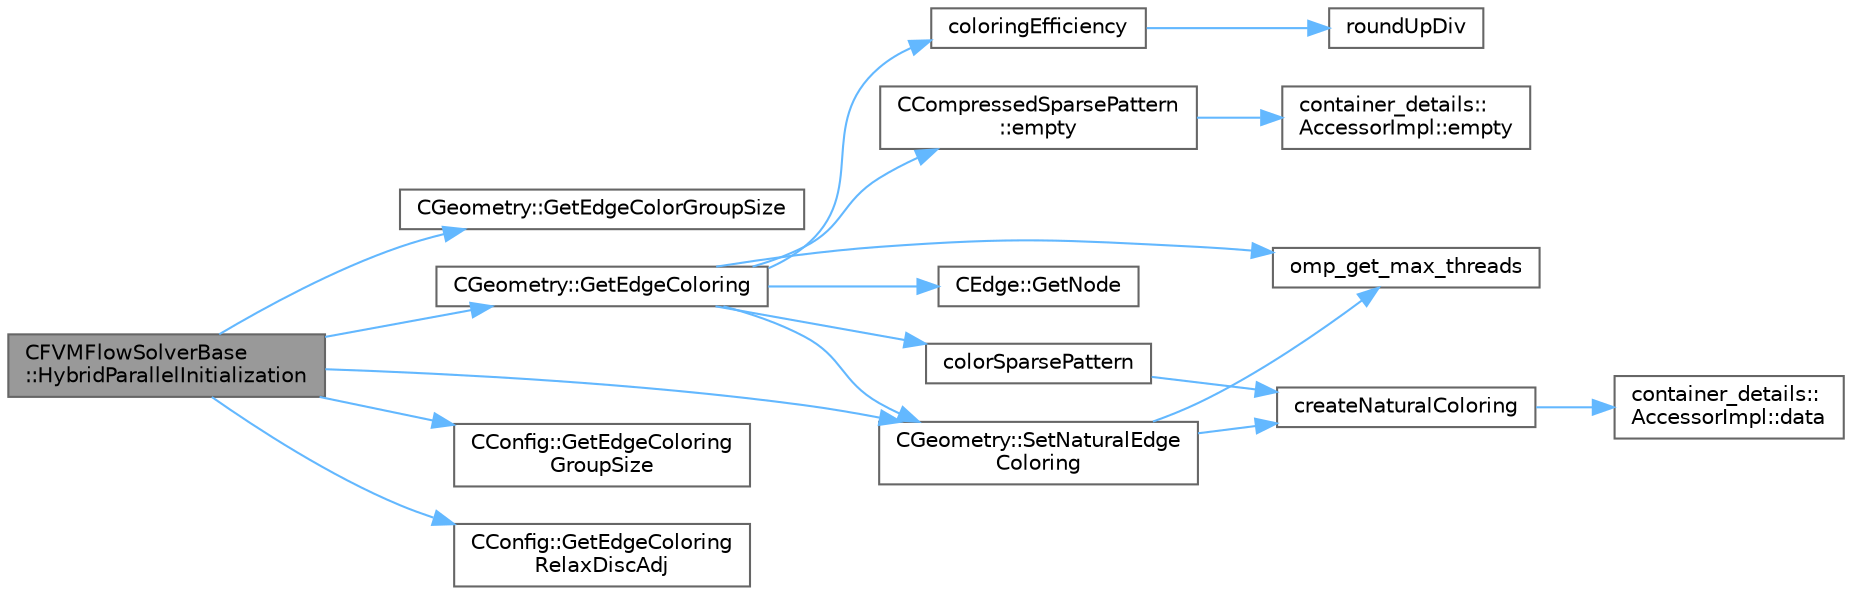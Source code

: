 digraph "CFVMFlowSolverBase::HybridParallelInitialization"
{
 // LATEX_PDF_SIZE
  bgcolor="transparent";
  edge [fontname=Helvetica,fontsize=10,labelfontname=Helvetica,labelfontsize=10];
  node [fontname=Helvetica,fontsize=10,shape=box,height=0.2,width=0.4];
  rankdir="LR";
  Node1 [id="Node000001",label="CFVMFlowSolverBase\l::HybridParallelInitialization",height=0.2,width=0.4,color="gray40", fillcolor="grey60", style="filled", fontcolor="black",tooltip="Initialize thread parallel variables."];
  Node1 -> Node2 [id="edge1_Node000001_Node000002",color="steelblue1",style="solid",tooltip=" "];
  Node2 [id="Node000002",label="CGeometry::GetEdgeColorGroupSize",height=0.2,width=0.4,color="grey40", fillcolor="white", style="filled",URL="$classCGeometry.html#a0c61a2af07ace36722db4c6c79004fdc",tooltip="Get the group size used in edge coloring."];
  Node1 -> Node3 [id="edge2_Node000001_Node000003",color="steelblue1",style="solid",tooltip=" "];
  Node3 [id="Node000003",label="CGeometry::GetEdgeColoring",height=0.2,width=0.4,color="grey40", fillcolor="white", style="filled",URL="$classCGeometry.html#a1918f1d5fd5404f35ab64407242b5d24",tooltip="Get the edge coloring."];
  Node3 -> Node4 [id="edge3_Node000003_Node000004",color="steelblue1",style="solid",tooltip=" "];
  Node4 [id="Node000004",label="coloringEfficiency",height=0.2,width=0.4,color="grey40", fillcolor="white", style="filled",URL="$group__Graph.html#gaea8c9d7c72288411a5bc2c8dc14c7086",tooltip="Computes the efficiency of a grid coloring for given number of threads and chunk size."];
  Node4 -> Node5 [id="edge4_Node000004_Node000005",color="steelblue1",style="solid",tooltip=" "];
  Node5 [id="Node000005",label="roundUpDiv",height=0.2,width=0.4,color="grey40", fillcolor="white", style="filled",URL="$omp__structure_8hpp.html#a1c00281f52b615b111a4990b2d2a5157",tooltip="Integer division rounding up."];
  Node3 -> Node6 [id="edge5_Node000003_Node000006",color="steelblue1",style="solid",tooltip=" "];
  Node6 [id="Node000006",label="colorSparsePattern",height=0.2,width=0.4,color="grey40", fillcolor="white", style="filled",URL="$group__Graph.html#ga527868d0180e46647d482ad97bba6b32",tooltip="Color contiguous groups of outer indices of a sparse pattern such that within each color,..."];
  Node6 -> Node7 [id="edge6_Node000006_Node000007",color="steelblue1",style="solid",tooltip=" "];
  Node7 [id="Node000007",label="createNaturalColoring",height=0.2,width=0.4,color="grey40", fillcolor="white", style="filled",URL="$group__Graph.html#gaa96cec8c2a59051ef7562b474f7ca0a1",tooltip="Create the natural coloring (equivalent to the normal sequential loop order) for a given number of in..."];
  Node7 -> Node8 [id="edge7_Node000007_Node000008",color="steelblue1",style="solid",tooltip=" "];
  Node8 [id="Node000008",label="container_details::\lAccessorImpl::data",height=0.2,width=0.4,color="grey40", fillcolor="white", style="filled",URL="$classcontainer__details_1_1AccessorImpl.html#a25b798e6041a085aa19399d0047b6a91",tooltip=" "];
  Node3 -> Node9 [id="edge8_Node000003_Node000009",color="steelblue1",style="solid",tooltip=" "];
  Node9 [id="Node000009",label="CCompressedSparsePattern\l::empty",height=0.2,width=0.4,color="grey40", fillcolor="white", style="filled",URL="$classCCompressedSparsePattern.html#a1e38e3a6aba12be3be4804b1c132721d",tooltip=" "];
  Node9 -> Node10 [id="edge9_Node000009_Node000010",color="steelblue1",style="solid",tooltip=" "];
  Node10 [id="Node000010",label="container_details::\lAccessorImpl::empty",height=0.2,width=0.4,color="grey40", fillcolor="white", style="filled",URL="$classcontainer__details_1_1AccessorImpl.html#a7b309031025a2ca25e938c3536494ece",tooltip=" "];
  Node3 -> Node11 [id="edge10_Node000003_Node000011",color="steelblue1",style="solid",tooltip=" "];
  Node11 [id="Node000011",label="CEdge::GetNode",height=0.2,width=0.4,color="grey40", fillcolor="white", style="filled",URL="$classCEdge.html#a5cd6f283cb2f3e4dfc037c0db6ae1055",tooltip="Get left/right node index defining the edge."];
  Node3 -> Node12 [id="edge11_Node000003_Node000012",color="steelblue1",style="solid",tooltip=" "];
  Node12 [id="Node000012",label="omp_get_max_threads",height=0.2,width=0.4,color="grey40", fillcolor="white", style="filled",URL="$omp__structure_8hpp.html#a2f7befecc7b1a4eaade8d81fa6524225",tooltip="Maximum number of threads available."];
  Node3 -> Node13 [id="edge12_Node000003_Node000013",color="steelblue1",style="solid",tooltip=" "];
  Node13 [id="Node000013",label="CGeometry::SetNaturalEdge\lColoring",height=0.2,width=0.4,color="grey40", fillcolor="white", style="filled",URL="$classCGeometry.html#a44e61cae2c9f90993e25988f794acb9f",tooltip="Force the natural (sequential) edge coloring."];
  Node13 -> Node7 [id="edge13_Node000013_Node000007",color="steelblue1",style="solid",tooltip=" "];
  Node13 -> Node12 [id="edge14_Node000013_Node000012",color="steelblue1",style="solid",tooltip=" "];
  Node1 -> Node14 [id="edge15_Node000001_Node000014",color="steelblue1",style="solid",tooltip=" "];
  Node14 [id="Node000014",label="CConfig::GetEdgeColoring\lGroupSize",height=0.2,width=0.4,color="grey40", fillcolor="white", style="filled",URL="$classCConfig.html#a310b11210ca741b596fd42c552f87b16",tooltip="Get the size of the edge groups colored for OpenMP parallelization of edge loops."];
  Node1 -> Node15 [id="edge16_Node000001_Node000015",color="steelblue1",style="solid",tooltip=" "];
  Node15 [id="Node000015",label="CConfig::GetEdgeColoring\lRelaxDiscAdj",height=0.2,width=0.4,color="grey40", fillcolor="white", style="filled",URL="$classCConfig.html#ae487871acd67079866136abf87200b14",tooltip="Check if the discrete adjoint is allowed to relax the coloring, that is, allow smaller edge color gro..."];
  Node1 -> Node13 [id="edge17_Node000001_Node000013",color="steelblue1",style="solid",tooltip=" "];
}

